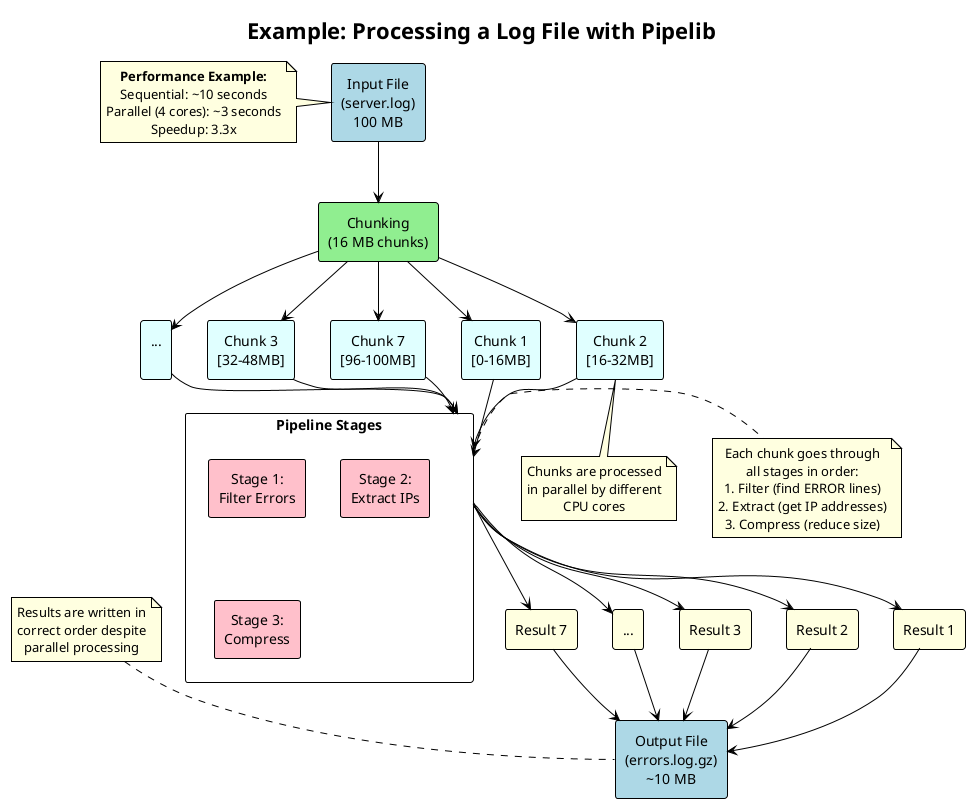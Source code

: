 @startuml pipelib_example_pipeline
!theme plain
title Example: Processing a Log File with Pipelib

skinparam defaultTextAlignment center
skinparam note {
  BackgroundColor LightYellow
  BorderColor Black
}

rectangle "Input File\n(server.log)\n100 MB" as Input #LightBlue

rectangle "Chunking\n(16 MB chunks)" as Chunking #LightGreen

together {
  rectangle "Chunk 1\n[0-16MB]" as C1 #LightCyan
  rectangle "Chunk 2\n[16-32MB]" as C2 #LightCyan
  rectangle "Chunk 3\n[32-48MB]" as C3 #LightCyan
  rectangle "...\n" as C4 #LightCyan
  rectangle "Chunk 7\n[96-100MB]" as C7 #LightCyan
}

rectangle "Pipeline Stages" as Pipeline {
  rectangle "Stage 1:\nFilter Errors" as S1 #Pink
  rectangle "Stage 2:\nExtract IPs" as S2 #Pink
  rectangle "Stage 3:\nCompress" as S3 #Pink
}

together {
  rectangle "Result 1" as R1 #LightYellow
  rectangle "Result 2" as R2 #LightYellow
  rectangle "Result 3" as R3 #LightYellow
  rectangle "..." as R4 #LightYellow
  rectangle "Result 7" as R7 #LightYellow
}

rectangle "Output File\n(errors.log.gz)\n~10 MB" as Output #LightBlue

' Flow
Input --> Chunking
Chunking --> C1
Chunking --> C2
Chunking --> C3
Chunking --> C4
Chunking --> C7

C1 --> Pipeline
C2 --> Pipeline
C3 --> Pipeline
C4 --> Pipeline
C7 --> Pipeline

Pipeline --> R1
Pipeline --> R2
Pipeline --> R3
Pipeline --> R4
Pipeline --> R7

R1 --> Output
R2 --> Output
R3 --> Output
R4 --> Output
R7 --> Output

note right of Pipeline
  Each chunk goes through
  all stages in order:
  1. Filter (find ERROR lines)
  2. Extract (get IP addresses)
  3. Compress (reduce size)
end note

note bottom of C2
  Chunks are processed
  in parallel by different
  CPU cores
end note

note top of Output
  Results are written in
  correct order despite
  parallel processing
end note

' Example timing
note left of Input
  **Performance Example:**
  Sequential: ~10 seconds
  Parallel (4 cores): ~3 seconds
  Speedup: 3.3x
end note

@enduml
